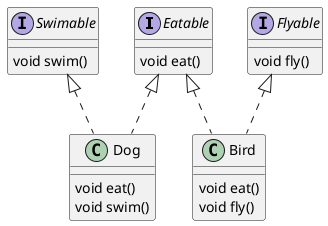 @startuml

interface Eatable{
    void eat()
}

interface Flyable{
    void fly()
}

interface Swimable{
    void swim()
}

class Dog{
    void eat()
    void swim()
}

class Bird{
    void eat()
    void fly()
}

Eatable <|.. Dog
Swimable <|.. Dog
Eatable <|.. Bird
Flyable <|.. Bird

@enduml